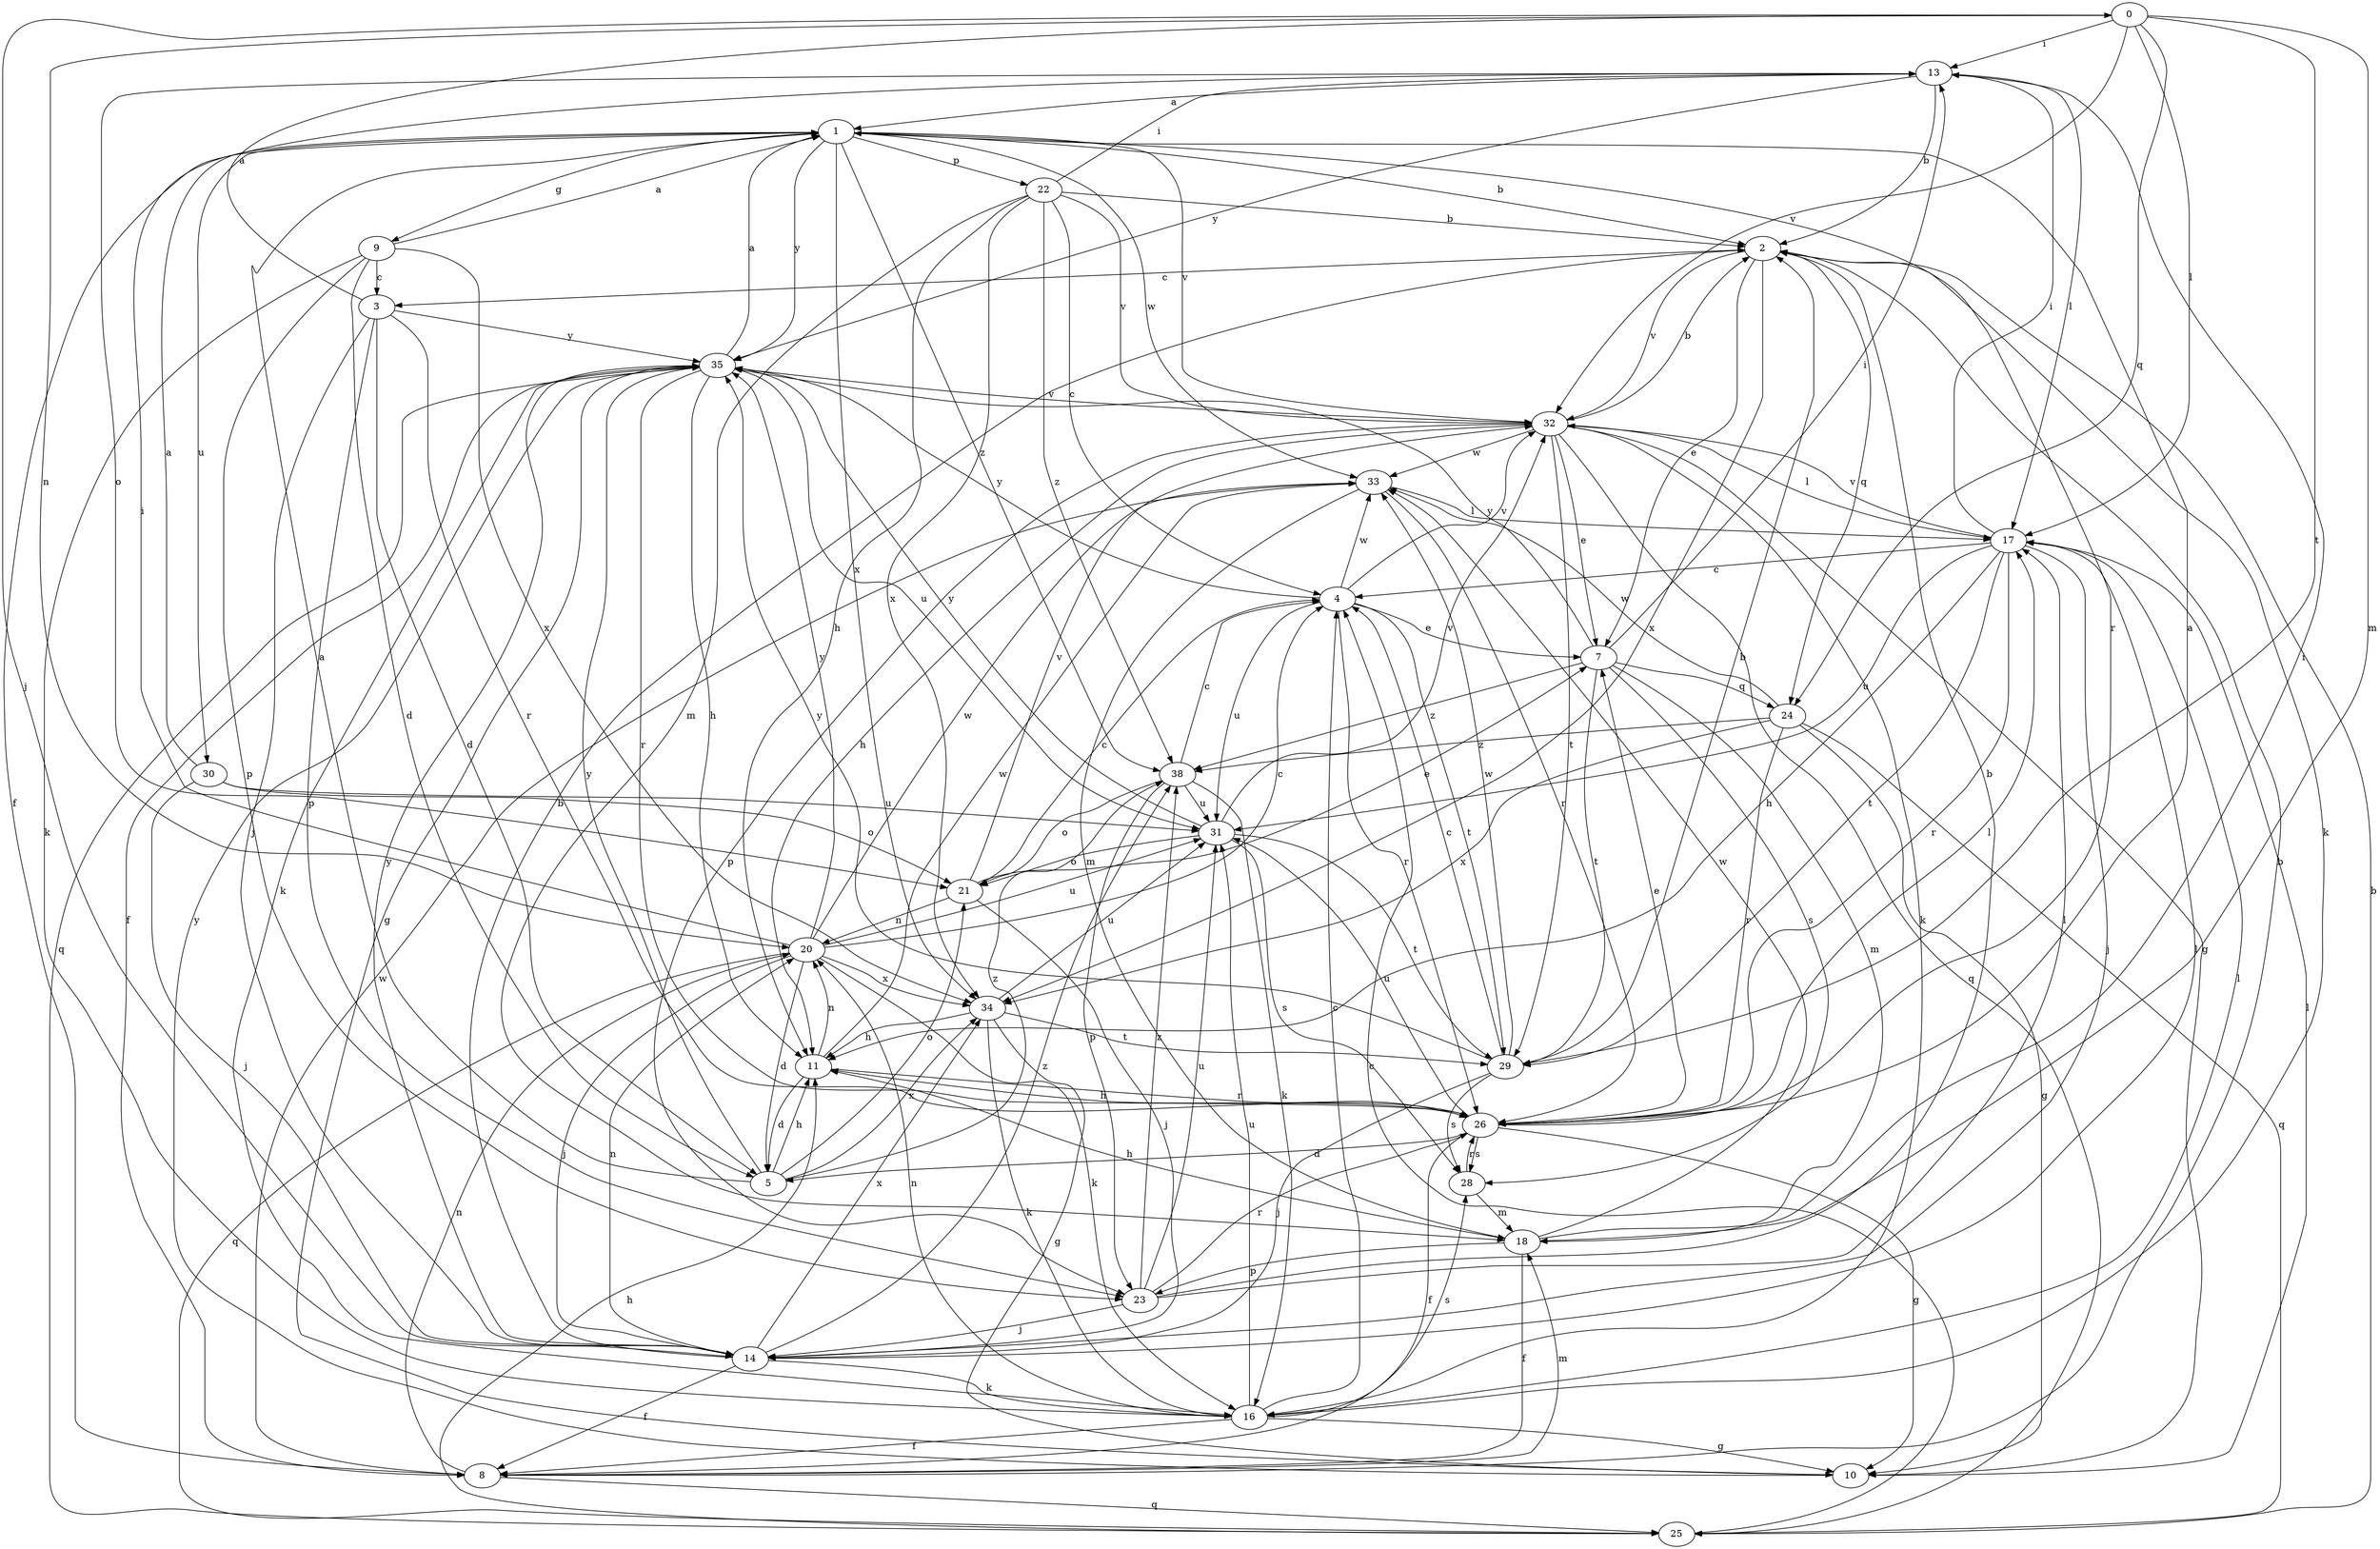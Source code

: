 strict digraph  {
0;
1;
2;
3;
4;
5;
7;
8;
9;
10;
11;
13;
14;
16;
17;
18;
20;
21;
22;
23;
24;
25;
26;
28;
29;
30;
31;
32;
33;
34;
35;
38;
0 -> 13  [label=i];
0 -> 14  [label=j];
0 -> 17  [label=l];
0 -> 18  [label=m];
0 -> 20  [label=n];
0 -> 24  [label=q];
0 -> 29  [label=t];
0 -> 32  [label=v];
1 -> 2  [label=b];
1 -> 8  [label=f];
1 -> 9  [label=g];
1 -> 22  [label=p];
1 -> 26  [label=r];
1 -> 30  [label=u];
1 -> 32  [label=v];
1 -> 33  [label=w];
1 -> 34  [label=x];
1 -> 35  [label=y];
1 -> 38  [label=z];
2 -> 3  [label=c];
2 -> 7  [label=e];
2 -> 16  [label=k];
2 -> 24  [label=q];
2 -> 32  [label=v];
2 -> 34  [label=x];
3 -> 0  [label=a];
3 -> 5  [label=d];
3 -> 14  [label=j];
3 -> 23  [label=p];
3 -> 26  [label=r];
3 -> 35  [label=y];
4 -> 7  [label=e];
4 -> 26  [label=r];
4 -> 29  [label=t];
4 -> 31  [label=u];
4 -> 32  [label=v];
4 -> 33  [label=w];
4 -> 35  [label=y];
5 -> 1  [label=a];
5 -> 11  [label=h];
5 -> 21  [label=o];
5 -> 34  [label=x];
5 -> 35  [label=y];
5 -> 38  [label=z];
7 -> 13  [label=i];
7 -> 18  [label=m];
7 -> 24  [label=q];
7 -> 28  [label=s];
7 -> 29  [label=t];
7 -> 35  [label=y];
7 -> 38  [label=z];
8 -> 2  [label=b];
8 -> 18  [label=m];
8 -> 20  [label=n];
8 -> 25  [label=q];
8 -> 33  [label=w];
9 -> 1  [label=a];
9 -> 3  [label=c];
9 -> 5  [label=d];
9 -> 16  [label=k];
9 -> 23  [label=p];
9 -> 34  [label=x];
10 -> 17  [label=l];
10 -> 35  [label=y];
11 -> 5  [label=d];
11 -> 20  [label=n];
11 -> 26  [label=r];
11 -> 33  [label=w];
13 -> 1  [label=a];
13 -> 2  [label=b];
13 -> 17  [label=l];
13 -> 21  [label=o];
13 -> 35  [label=y];
14 -> 2  [label=b];
14 -> 8  [label=f];
14 -> 16  [label=k];
14 -> 17  [label=l];
14 -> 20  [label=n];
14 -> 34  [label=x];
14 -> 35  [label=y];
14 -> 38  [label=z];
16 -> 4  [label=c];
16 -> 8  [label=f];
16 -> 10  [label=g];
16 -> 17  [label=l];
16 -> 20  [label=n];
16 -> 28  [label=s];
16 -> 31  [label=u];
17 -> 4  [label=c];
17 -> 11  [label=h];
17 -> 13  [label=i];
17 -> 14  [label=j];
17 -> 26  [label=r];
17 -> 29  [label=t];
17 -> 31  [label=u];
17 -> 32  [label=v];
18 -> 8  [label=f];
18 -> 11  [label=h];
18 -> 13  [label=i];
18 -> 23  [label=p];
18 -> 33  [label=w];
20 -> 4  [label=c];
20 -> 5  [label=d];
20 -> 13  [label=i];
20 -> 14  [label=j];
20 -> 16  [label=k];
20 -> 25  [label=q];
20 -> 31  [label=u];
20 -> 33  [label=w];
20 -> 34  [label=x];
20 -> 35  [label=y];
21 -> 4  [label=c];
21 -> 7  [label=e];
21 -> 14  [label=j];
21 -> 20  [label=n];
21 -> 32  [label=v];
22 -> 2  [label=b];
22 -> 4  [label=c];
22 -> 11  [label=h];
22 -> 13  [label=i];
22 -> 18  [label=m];
22 -> 32  [label=v];
22 -> 34  [label=x];
22 -> 38  [label=z];
23 -> 2  [label=b];
23 -> 14  [label=j];
23 -> 17  [label=l];
23 -> 26  [label=r];
23 -> 31  [label=u];
23 -> 38  [label=z];
24 -> 10  [label=g];
24 -> 25  [label=q];
24 -> 26  [label=r];
24 -> 33  [label=w];
24 -> 34  [label=x];
24 -> 38  [label=z];
25 -> 2  [label=b];
25 -> 4  [label=c];
25 -> 11  [label=h];
26 -> 1  [label=a];
26 -> 5  [label=d];
26 -> 7  [label=e];
26 -> 8  [label=f];
26 -> 10  [label=g];
26 -> 11  [label=h];
26 -> 17  [label=l];
26 -> 28  [label=s];
26 -> 31  [label=u];
28 -> 18  [label=m];
28 -> 26  [label=r];
29 -> 2  [label=b];
29 -> 4  [label=c];
29 -> 14  [label=j];
29 -> 28  [label=s];
29 -> 33  [label=w];
29 -> 35  [label=y];
30 -> 1  [label=a];
30 -> 14  [label=j];
30 -> 21  [label=o];
30 -> 31  [label=u];
31 -> 21  [label=o];
31 -> 28  [label=s];
31 -> 29  [label=t];
31 -> 32  [label=v];
31 -> 35  [label=y];
32 -> 2  [label=b];
32 -> 7  [label=e];
32 -> 10  [label=g];
32 -> 11  [label=h];
32 -> 16  [label=k];
32 -> 17  [label=l];
32 -> 23  [label=p];
32 -> 25  [label=q];
32 -> 29  [label=t];
32 -> 33  [label=w];
33 -> 17  [label=l];
33 -> 18  [label=m];
33 -> 26  [label=r];
34 -> 10  [label=g];
34 -> 11  [label=h];
34 -> 16  [label=k];
34 -> 29  [label=t];
34 -> 31  [label=u];
35 -> 1  [label=a];
35 -> 8  [label=f];
35 -> 10  [label=g];
35 -> 11  [label=h];
35 -> 16  [label=k];
35 -> 25  [label=q];
35 -> 26  [label=r];
35 -> 31  [label=u];
35 -> 32  [label=v];
38 -> 4  [label=c];
38 -> 16  [label=k];
38 -> 21  [label=o];
38 -> 23  [label=p];
38 -> 31  [label=u];
}
